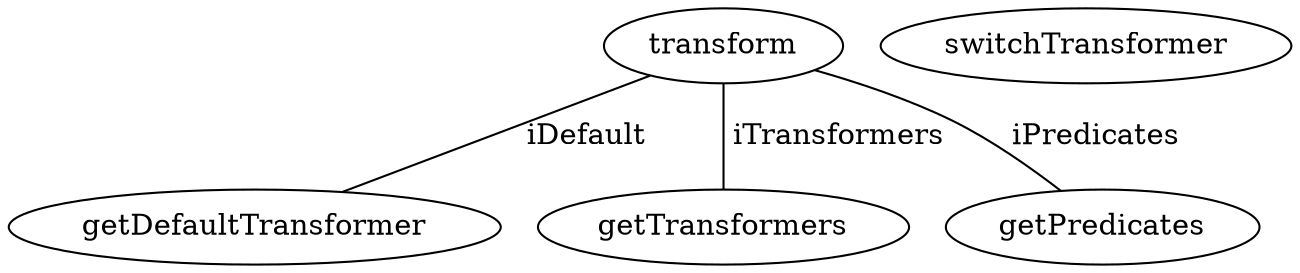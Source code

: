 digraph G {
transform;
getDefaultTransformer;
switchTransformer;
getTransformers;
getPredicates;
transform -> getDefaultTransformer [label=" iDefault", dir=none];
transform -> getTransformers [label=" iTransformers", dir=none];
transform -> getPredicates [label=" iPredicates", dir=none];
}